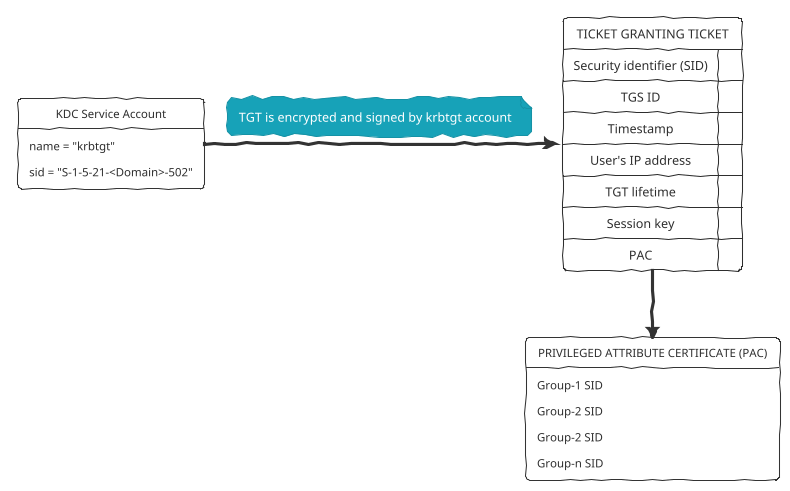 @startuml
!theme sketchy-outline
object "KDC Service Account" as KRBTGT{
name = "krbtgt"
sid = "S-1-5-21-<Domain>-502"

}

object "PRIVILEGED ATTRIBUTE CERTIFICATE (PAC)" as PAC  {
Group-1 SID
Group-2 SID
Group-2 SID
Group-n SID
}

map "TICKET GRANTING TICKET" as TGT {
    Security identifier (SID) =>
    TGS ID =>
    Timestamp =>
    User's IP address =>
    TGT lifetime =>
    Session key =>
    PAC =>
}
TGT::PAC--> PAC
KRBTGT -> TGT
note on link : TGT is encrypted and signed by krbtgt account
@enduml
